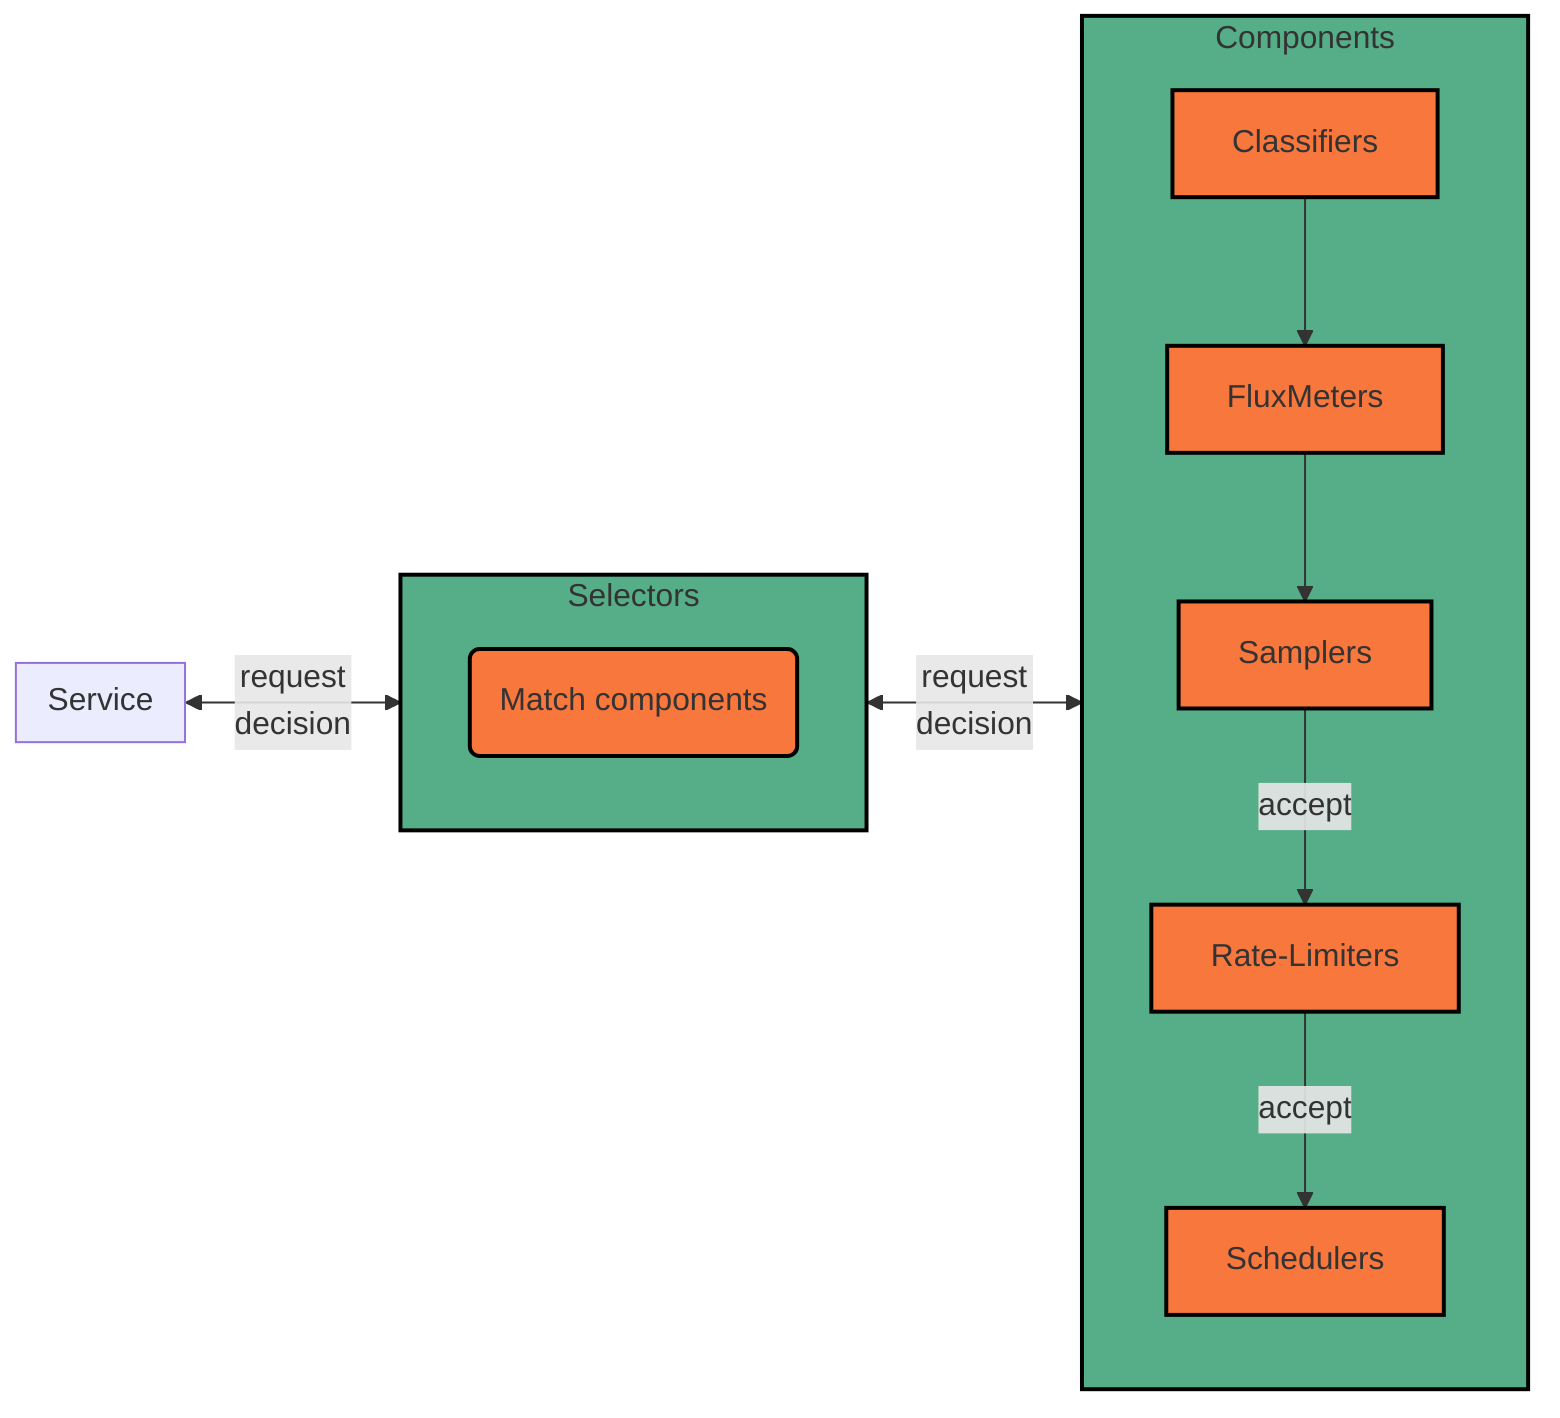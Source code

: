 flowchart LR
classDef Green fill:#56AE89,stroke:#000000,stroke-width:2px;
classDef Orange fill:#F8773D,stroke:#000000,stroke-width:2px;

subgraph "Service"
end
class Service Green

Service <-- "request\n decision" --> Selectors
Selectors <-- "request\n decision" --> Components

subgraph "Selectors"
	Text("Match components")
	class Text Orange
end
class Selectors Green


subgraph Components
    Classifiers --> FluxMeters --> Samplers--"accept"--> Rate-Limiters --"accept"--> Schedulers
class Classifiers Orange
class FluxMeters Orange
class Samplers Orange
class Rate-Limiters Orange
class Schedulers Orange
end
class Components Green